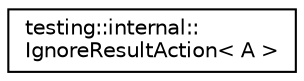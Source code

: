 digraph "Graphical Class Hierarchy"
{
  edge [fontname="Helvetica",fontsize="10",labelfontname="Helvetica",labelfontsize="10"];
  node [fontname="Helvetica",fontsize="10",shape=record];
  rankdir="LR";
  Node1 [label="testing::internal::\lIgnoreResultAction\< A \>",height=0.2,width=0.4,color="black", fillcolor="white", style="filled",URL="$classtesting_1_1internal_1_1_ignore_result_action.html"];
}
